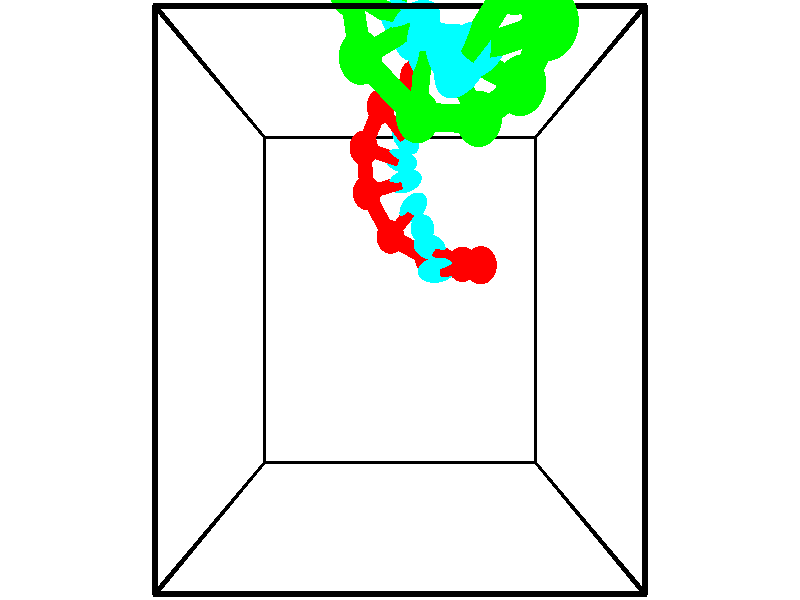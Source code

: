 // switches for output
#declare DRAW_BASES = 1; // possible values are 0, 1; only relevant for DNA ribbons
#declare DRAW_BASES_TYPE = 3; // possible values are 1, 2, 3; only relevant for DNA ribbons
#declare DRAW_FOG = 0; // set to 1 to enable fog

#include "colors.inc"

#include "transforms.inc"
background { rgb <1, 1, 1>}

#default {
   normal{
       ripples 0.25
       frequency 0.20
       turbulence 0.2
       lambda 5
   }
	finish {
		phong 0.1
		phong_size 40.
	}
}

// original window dimensions: 1024x640


// camera settings

camera {
	sky <-0, 1, 0>
	up <-0, 1, 0>
	right 1.6 * <1, 0, 0>
	location <2.5, 2.5, 11.1562>
	look_at <2.5, 2.5, 2.5>
	direction <0, 0, -8.6562>
	angle 67.0682
}


# declare cpy_camera_pos = <2.5, 2.5, 11.1562>;
# if (DRAW_FOG = 1)
fog {
	fog_type 2
	up vnormalize(cpy_camera_pos)
	color rgbt<1,1,1,0.3>
	distance 1e-5
	fog_alt 3e-3
	fog_offset 4
}
# end


// LIGHTS

# declare lum = 6;
global_settings {
	ambient_light rgb lum * <0.05, 0.05, 0.05>
	max_trace_level 15
}# declare cpy_direct_light_amount = 0.25;
light_source
{	1000 * <-1, -1, 1>,
	rgb lum * cpy_direct_light_amount
	parallel
}

light_source
{	1000 * <1, 1, -1>,
	rgb lum * cpy_direct_light_amount
	parallel
}

// strand 0

// nucleotide -1

// particle -1
sphere {
	<3.770913, 2.955396, 1.653216> 0.250000
	pigment { color rgbt <1,0,0,0> }
	no_shadow
}
cylinder {
	<3.375015, 2.919140, 1.609051>,  <3.137477, 2.897386, 1.582552>, 0.100000
	pigment { color rgbt <1,0,0,0> }
	no_shadow
}
cylinder {
	<3.375015, 2.919140, 1.609051>,  <3.770913, 2.955396, 1.653216>, 0.100000
	pigment { color rgbt <1,0,0,0> }
	no_shadow
}

// particle -1
sphere {
	<3.375015, 2.919140, 1.609051> 0.100000
	pigment { color rgbt <1,0,0,0> }
	no_shadow
}
sphere {
	0, 1
	scale<0.080000,0.200000,0.300000>
	matrix <0.027874, 0.635523, -0.771578,
		0.140106, -0.766743, -0.626479,
		-0.989744, -0.090641, -0.110413,
		3.078092, 2.891948, 1.575927>
	pigment { color rgbt <0,1,1,0> }
	no_shadow
}
cylinder {
	<3.560780, 3.004921, 0.893293>,  <3.770913, 2.955396, 1.653216>, 0.130000
	pigment { color rgbt <1,0,0,0> }
	no_shadow
}

// nucleotide -1

// particle -1
sphere {
	<3.560780, 3.004921, 0.893293> 0.250000
	pigment { color rgbt <1,0,0,0> }
	no_shadow
}
cylinder {
	<3.234699, 3.131893, 1.087070>,  <3.039051, 3.208076, 1.203337>, 0.100000
	pigment { color rgbt <1,0,0,0> }
	no_shadow
}
cylinder {
	<3.234699, 3.131893, 1.087070>,  <3.560780, 3.004921, 0.893293>, 0.100000
	pigment { color rgbt <1,0,0,0> }
	no_shadow
}

// particle -1
sphere {
	<3.234699, 3.131893, 1.087070> 0.100000
	pigment { color rgbt <1,0,0,0> }
	no_shadow
}
sphere {
	0, 1
	scale<0.080000,0.200000,0.300000>
	matrix <-0.158602, 0.682112, -0.713841,
		-0.557040, -0.658757, -0.505713,
		-0.815201, 0.317430, 0.484444,
		2.990139, 3.227122, 1.232404>
	pigment { color rgbt <0,1,1,0> }
	no_shadow
}
cylinder {
	<3.015517, 3.125038, 0.350900>,  <3.560780, 3.004921, 0.893293>, 0.130000
	pigment { color rgbt <1,0,0,0> }
	no_shadow
}

// nucleotide -1

// particle -1
sphere {
	<3.015517, 3.125038, 0.350900> 0.250000
	pigment { color rgbt <1,0,0,0> }
	no_shadow
}
cylinder {
	<2.938171, 3.342010, 0.677917>,  <2.891764, 3.472194, 0.874128>, 0.100000
	pigment { color rgbt <1,0,0,0> }
	no_shadow
}
cylinder {
	<2.938171, 3.342010, 0.677917>,  <3.015517, 3.125038, 0.350900>, 0.100000
	pigment { color rgbt <1,0,0,0> }
	no_shadow
}

// particle -1
sphere {
	<2.938171, 3.342010, 0.677917> 0.100000
	pigment { color rgbt <1,0,0,0> }
	no_shadow
}
sphere {
	0, 1
	scale<0.080000,0.200000,0.300000>
	matrix <-0.156781, 0.805479, -0.571509,
		-0.968519, -0.238685, -0.070708,
		-0.193364, 0.542432, 0.817544,
		2.880162, 3.504740, 0.923181>
	pigment { color rgbt <0,1,1,0> }
	no_shadow
}
cylinder {
	<2.329452, 3.443890, 0.294974>,  <3.015517, 3.125038, 0.350900>, 0.130000
	pigment { color rgbt <1,0,0,0> }
	no_shadow
}

// nucleotide -1

// particle -1
sphere {
	<2.329452, 3.443890, 0.294974> 0.250000
	pigment { color rgbt <1,0,0,0> }
	no_shadow
}
cylinder {
	<2.557228, 3.664337, 0.538944>,  <2.693894, 3.796605, 0.685326>, 0.100000
	pigment { color rgbt <1,0,0,0> }
	no_shadow
}
cylinder {
	<2.557228, 3.664337, 0.538944>,  <2.329452, 3.443890, 0.294974>, 0.100000
	pigment { color rgbt <1,0,0,0> }
	no_shadow
}

// particle -1
sphere {
	<2.557228, 3.664337, 0.538944> 0.100000
	pigment { color rgbt <1,0,0,0> }
	no_shadow
}
sphere {
	0, 1
	scale<0.080000,0.200000,0.300000>
	matrix <0.013415, 0.735643, -0.677237,
		-0.821924, 0.393828, 0.411511,
		0.569440, 0.551117, 0.609925,
		2.728060, 3.829672, 0.721922>
	pigment { color rgbt <0,1,1,0> }
	no_shadow
}
cylinder {
	<1.911320, 4.084124, 0.428344>,  <2.329452, 3.443890, 0.294974>, 0.130000
	pigment { color rgbt <1,0,0,0> }
	no_shadow
}

// nucleotide -1

// particle -1
sphere {
	<1.911320, 4.084124, 0.428344> 0.250000
	pigment { color rgbt <1,0,0,0> }
	no_shadow
}
cylinder {
	<2.298355, 4.173397, 0.475613>,  <2.530576, 4.226961, 0.503974>, 0.100000
	pigment { color rgbt <1,0,0,0> }
	no_shadow
}
cylinder {
	<2.298355, 4.173397, 0.475613>,  <1.911320, 4.084124, 0.428344>, 0.100000
	pigment { color rgbt <1,0,0,0> }
	no_shadow
}

// particle -1
sphere {
	<2.298355, 4.173397, 0.475613> 0.100000
	pigment { color rgbt <1,0,0,0> }
	no_shadow
}
sphere {
	0, 1
	scale<0.080000,0.200000,0.300000>
	matrix <-0.087518, 0.735280, -0.672090,
		-0.236888, 0.639963, 0.730979,
		0.967587, 0.223184, 0.118171,
		2.588631, 4.240352, 0.511064>
	pigment { color rgbt <0,1,1,0> }
	no_shadow
}
cylinder {
	<1.862460, 4.729441, 0.531545>,  <1.911320, 4.084124, 0.428344>, 0.130000
	pigment { color rgbt <1,0,0,0> }
	no_shadow
}

// nucleotide -1

// particle -1
sphere {
	<1.862460, 4.729441, 0.531545> 0.250000
	pigment { color rgbt <1,0,0,0> }
	no_shadow
}
cylinder {
	<2.236862, 4.643696, 0.419872>,  <2.461504, 4.592248, 0.352869>, 0.100000
	pigment { color rgbt <1,0,0,0> }
	no_shadow
}
cylinder {
	<2.236862, 4.643696, 0.419872>,  <1.862460, 4.729441, 0.531545>, 0.100000
	pigment { color rgbt <1,0,0,0> }
	no_shadow
}

// particle -1
sphere {
	<2.236862, 4.643696, 0.419872> 0.100000
	pigment { color rgbt <1,0,0,0> }
	no_shadow
}
sphere {
	0, 1
	scale<0.080000,0.200000,0.300000>
	matrix <-0.017283, 0.764215, -0.644729,
		0.351561, 0.608295, 0.711605,
		0.936005, -0.214364, -0.279182,
		2.517664, 4.579387, 0.336118>
	pigment { color rgbt <0,1,1,0> }
	no_shadow
}
cylinder {
	<2.161876, 5.350465, 0.484557>,  <1.862460, 4.729441, 0.531545>, 0.130000
	pigment { color rgbt <1,0,0,0> }
	no_shadow
}

// nucleotide -1

// particle -1
sphere {
	<2.161876, 5.350465, 0.484557> 0.250000
	pigment { color rgbt <1,0,0,0> }
	no_shadow
}
cylinder {
	<2.413544, 5.118561, 0.277473>,  <2.564544, 4.979418, 0.153223>, 0.100000
	pigment { color rgbt <1,0,0,0> }
	no_shadow
}
cylinder {
	<2.413544, 5.118561, 0.277473>,  <2.161876, 5.350465, 0.484557>, 0.100000
	pigment { color rgbt <1,0,0,0> }
	no_shadow
}

// particle -1
sphere {
	<2.413544, 5.118561, 0.277473> 0.100000
	pigment { color rgbt <1,0,0,0> }
	no_shadow
}
sphere {
	0, 1
	scale<0.080000,0.200000,0.300000>
	matrix <0.139256, 0.739365, -0.658747,
		0.764692, 0.342369, 0.545921,
		0.629169, -0.579761, -0.517709,
		2.602294, 4.944633, 0.122161>
	pigment { color rgbt <0,1,1,0> }
	no_shadow
}
cylinder {
	<2.748635, 5.811677, 0.375206>,  <2.161876, 5.350465, 0.484557>, 0.130000
	pigment { color rgbt <1,0,0,0> }
	no_shadow
}

// nucleotide -1

// particle -1
sphere {
	<2.748635, 5.811677, 0.375206> 0.250000
	pigment { color rgbt <1,0,0,0> }
	no_shadow
}
cylinder {
	<2.726402, 5.514332, 0.108576>,  <2.713063, 5.335925, -0.051403>, 0.100000
	pigment { color rgbt <1,0,0,0> }
	no_shadow
}
cylinder {
	<2.726402, 5.514332, 0.108576>,  <2.748635, 5.811677, 0.375206>, 0.100000
	pigment { color rgbt <1,0,0,0> }
	no_shadow
}

// particle -1
sphere {
	<2.726402, 5.514332, 0.108576> 0.100000
	pigment { color rgbt <1,0,0,0> }
	no_shadow
}
sphere {
	0, 1
	scale<0.080000,0.200000,0.300000>
	matrix <0.077779, 0.662356, -0.745141,
		0.995420, -0.093262, 0.021003,
		-0.055581, -0.743362, -0.666576,
		2.709728, 5.291323, -0.091397>
	pigment { color rgbt <0,1,1,0> }
	no_shadow
}
// strand 1

// nucleotide -1

// particle -1
sphere {
	<2.368943, 5.960580, 3.718416> 0.250000
	pigment { color rgbt <0,1,0,0> }
	no_shadow
}
cylinder {
	<2.488312, 5.587658, 3.636684>,  <2.559933, 5.363904, 3.587646>, 0.100000
	pigment { color rgbt <0,1,0,0> }
	no_shadow
}
cylinder {
	<2.488312, 5.587658, 3.636684>,  <2.368943, 5.960580, 3.718416>, 0.100000
	pigment { color rgbt <0,1,0,0> }
	no_shadow
}

// particle -1
sphere {
	<2.488312, 5.587658, 3.636684> 0.100000
	pigment { color rgbt <0,1,0,0> }
	no_shadow
}
sphere {
	0, 1
	scale<0.080000,0.200000,0.300000>
	matrix <0.192719, -0.150814, 0.969595,
		-0.934775, -0.328727, 0.134667,
		0.298422, -0.932306, -0.204329,
		2.577839, 5.307966, 3.575386>
	pigment { color rgbt <0,1,1,0> }
	no_shadow
}
cylinder {
	<1.926405, 5.502332, 4.152093>,  <2.368943, 5.960580, 3.718416>, 0.130000
	pigment { color rgbt <0,1,0,0> }
	no_shadow
}

// nucleotide -1

// particle -1
sphere {
	<1.926405, 5.502332, 4.152093> 0.250000
	pigment { color rgbt <0,1,0,0> }
	no_shadow
}
cylinder {
	<2.283310, 5.356632, 4.045368>,  <2.497453, 5.269212, 3.981333>, 0.100000
	pigment { color rgbt <0,1,0,0> }
	no_shadow
}
cylinder {
	<2.283310, 5.356632, 4.045368>,  <1.926405, 5.502332, 4.152093>, 0.100000
	pigment { color rgbt <0,1,0,0> }
	no_shadow
}

// particle -1
sphere {
	<2.283310, 5.356632, 4.045368> 0.100000
	pigment { color rgbt <0,1,0,0> }
	no_shadow
}
sphere {
	0, 1
	scale<0.080000,0.200000,0.300000>
	matrix <0.244660, -0.106614, 0.963730,
		-0.379485, -0.925178, -0.006010,
		0.892263, -0.364251, -0.266812,
		2.550989, 5.247357, 3.965325>
	pigment { color rgbt <0,1,1,0> }
	no_shadow
}
cylinder {
	<2.043601, 4.834766, 4.174367>,  <1.926405, 5.502332, 4.152093>, 0.130000
	pigment { color rgbt <0,1,0,0> }
	no_shadow
}

// nucleotide -1

// particle -1
sphere {
	<2.043601, 4.834766, 4.174367> 0.250000
	pigment { color rgbt <0,1,0,0> }
	no_shadow
}
cylinder {
	<2.405144, 4.997688, 4.226742>,  <2.622070, 5.095441, 4.258166>, 0.100000
	pigment { color rgbt <0,1,0,0> }
	no_shadow
}
cylinder {
	<2.405144, 4.997688, 4.226742>,  <2.043601, 4.834766, 4.174367>, 0.100000
	pigment { color rgbt <0,1,0,0> }
	no_shadow
}

// particle -1
sphere {
	<2.405144, 4.997688, 4.226742> 0.100000
	pigment { color rgbt <0,1,0,0> }
	no_shadow
}
sphere {
	0, 1
	scale<0.080000,0.200000,0.300000>
	matrix <0.130771, -0.554413, 0.821904,
		0.407358, -0.725761, -0.554374,
		0.903858, 0.407305, 0.130936,
		2.676301, 5.119880, 4.266023>
	pigment { color rgbt <0,1,1,0> }
	no_shadow
}
cylinder {
	<2.704230, 4.262955, 4.188051>,  <2.043601, 4.834766, 4.174367>, 0.130000
	pigment { color rgbt <0,1,0,0> }
	no_shadow
}

// nucleotide -1

// particle -1
sphere {
	<2.704230, 4.262955, 4.188051> 0.250000
	pigment { color rgbt <0,1,0,0> }
	no_shadow
}
cylinder {
	<2.740150, 4.593761, 4.410034>,  <2.761703, 4.792245, 4.543224>, 0.100000
	pigment { color rgbt <0,1,0,0> }
	no_shadow
}
cylinder {
	<2.740150, 4.593761, 4.410034>,  <2.704230, 4.262955, 4.188051>, 0.100000
	pigment { color rgbt <0,1,0,0> }
	no_shadow
}

// particle -1
sphere {
	<2.740150, 4.593761, 4.410034> 0.100000
	pigment { color rgbt <0,1,0,0> }
	no_shadow
}
sphere {
	0, 1
	scale<0.080000,0.200000,0.300000>
	matrix <0.223836, -0.559714, 0.797883,
		0.970481, 0.052568, -0.235380,
		0.089802, 0.827017, 0.554958,
		2.767091, 4.841866, 4.576522>
	pigment { color rgbt <0,1,1,0> }
	no_shadow
}
cylinder {
	<3.375753, 4.167566, 4.472141>,  <2.704230, 4.262955, 4.188051>, 0.130000
	pigment { color rgbt <0,1,0,0> }
	no_shadow
}

// nucleotide -1

// particle -1
sphere {
	<3.375753, 4.167566, 4.472141> 0.250000
	pigment { color rgbt <0,1,0,0> }
	no_shadow
}
cylinder {
	<3.159142, 4.432861, 4.678776>,  <3.029175, 4.592039, 4.802756>, 0.100000
	pigment { color rgbt <0,1,0,0> }
	no_shadow
}
cylinder {
	<3.159142, 4.432861, 4.678776>,  <3.375753, 4.167566, 4.472141>, 0.100000
	pigment { color rgbt <0,1,0,0> }
	no_shadow
}

// particle -1
sphere {
	<3.159142, 4.432861, 4.678776> 0.100000
	pigment { color rgbt <0,1,0,0> }
	no_shadow
}
sphere {
	0, 1
	scale<0.080000,0.200000,0.300000>
	matrix <0.182167, -0.507309, 0.842290,
		0.820708, 0.550229, 0.153903,
		-0.541529, 0.663238, 0.516586,
		2.996683, 4.631833, 4.833752>
	pigment { color rgbt <0,1,1,0> }
	no_shadow
}
cylinder {
	<3.727615, 4.311734, 5.034090>,  <3.375753, 4.167566, 4.472141>, 0.130000
	pigment { color rgbt <0,1,0,0> }
	no_shadow
}

// nucleotide -1

// particle -1
sphere {
	<3.727615, 4.311734, 5.034090> 0.250000
	pigment { color rgbt <0,1,0,0> }
	no_shadow
}
cylinder {
	<3.363701, 4.436203, 5.143970>,  <3.145352, 4.510884, 5.209899>, 0.100000
	pigment { color rgbt <0,1,0,0> }
	no_shadow
}
cylinder {
	<3.363701, 4.436203, 5.143970>,  <3.727615, 4.311734, 5.034090>, 0.100000
	pigment { color rgbt <0,1,0,0> }
	no_shadow
}

// particle -1
sphere {
	<3.363701, 4.436203, 5.143970> 0.100000
	pigment { color rgbt <0,1,0,0> }
	no_shadow
}
sphere {
	0, 1
	scale<0.080000,0.200000,0.300000>
	matrix <0.136525, -0.400653, 0.906001,
		0.391983, 0.861771, 0.322025,
		-0.909786, 0.311173, 0.274702,
		3.090765, 4.529555, 5.226381>
	pigment { color rgbt <0,1,1,0> }
	no_shadow
}
cylinder {
	<3.825308, 4.530510, 5.803384>,  <3.727615, 4.311734, 5.034090>, 0.130000
	pigment { color rgbt <0,1,0,0> }
	no_shadow
}

// nucleotide -1

// particle -1
sphere {
	<3.825308, 4.530510, 5.803384> 0.250000
	pigment { color rgbt <0,1,0,0> }
	no_shadow
}
cylinder {
	<3.445602, 4.453865, 5.703640>,  <3.217779, 4.407878, 5.643794>, 0.100000
	pigment { color rgbt <0,1,0,0> }
	no_shadow
}
cylinder {
	<3.445602, 4.453865, 5.703640>,  <3.825308, 4.530510, 5.803384>, 0.100000
	pigment { color rgbt <0,1,0,0> }
	no_shadow
}

// particle -1
sphere {
	<3.445602, 4.453865, 5.703640> 0.100000
	pigment { color rgbt <0,1,0,0> }
	no_shadow
}
sphere {
	0, 1
	scale<0.080000,0.200000,0.300000>
	matrix <-0.146639, -0.431748, 0.889995,
		-0.278196, 0.881407, 0.381745,
		-0.949265, -0.191614, -0.249359,
		3.160823, 4.396381, 5.628832>
	pigment { color rgbt <0,1,1,0> }
	no_shadow
}
cylinder {
	<3.430379, 4.661341, 6.347455>,  <3.825308, 4.530510, 5.803384>, 0.130000
	pigment { color rgbt <0,1,0,0> }
	no_shadow
}

// nucleotide -1

// particle -1
sphere {
	<3.430379, 4.661341, 6.347455> 0.250000
	pigment { color rgbt <0,1,0,0> }
	no_shadow
}
cylinder {
	<3.203331, 4.398445, 6.149124>,  <3.067102, 4.240707, 6.030126>, 0.100000
	pigment { color rgbt <0,1,0,0> }
	no_shadow
}
cylinder {
	<3.203331, 4.398445, 6.149124>,  <3.430379, 4.661341, 6.347455>, 0.100000
	pigment { color rgbt <0,1,0,0> }
	no_shadow
}

// particle -1
sphere {
	<3.203331, 4.398445, 6.149124> 0.100000
	pigment { color rgbt <0,1,0,0> }
	no_shadow
}
sphere {
	0, 1
	scale<0.080000,0.200000,0.300000>
	matrix <-0.046321, -0.575801, 0.816277,
		-0.821987, 0.486302, 0.296392,
		-0.567620, -0.657240, -0.495826,
		3.033045, 4.201273, 6.000376>
	pigment { color rgbt <0,1,1,0> }
	no_shadow
}
// box output
cylinder {
	<0.000000, 0.000000, 0.000000>,  <5.000000, 0.000000, 0.000000>, 0.025000
	pigment { color rgbt <0,0,0,0> }
	no_shadow
}
cylinder {
	<0.000000, 0.000000, 0.000000>,  <0.000000, 5.000000, 0.000000>, 0.025000
	pigment { color rgbt <0,0,0,0> }
	no_shadow
}
cylinder {
	<0.000000, 0.000000, 0.000000>,  <0.000000, 0.000000, 5.000000>, 0.025000
	pigment { color rgbt <0,0,0,0> }
	no_shadow
}
cylinder {
	<5.000000, 5.000000, 5.000000>,  <0.000000, 5.000000, 5.000000>, 0.025000
	pigment { color rgbt <0,0,0,0> }
	no_shadow
}
cylinder {
	<5.000000, 5.000000, 5.000000>,  <5.000000, 0.000000, 5.000000>, 0.025000
	pigment { color rgbt <0,0,0,0> }
	no_shadow
}
cylinder {
	<5.000000, 5.000000, 5.000000>,  <5.000000, 5.000000, 0.000000>, 0.025000
	pigment { color rgbt <0,0,0,0> }
	no_shadow
}
cylinder {
	<0.000000, 0.000000, 5.000000>,  <0.000000, 5.000000, 5.000000>, 0.025000
	pigment { color rgbt <0,0,0,0> }
	no_shadow
}
cylinder {
	<0.000000, 0.000000, 5.000000>,  <5.000000, 0.000000, 5.000000>, 0.025000
	pigment { color rgbt <0,0,0,0> }
	no_shadow
}
cylinder {
	<5.000000, 5.000000, 0.000000>,  <0.000000, 5.000000, 0.000000>, 0.025000
	pigment { color rgbt <0,0,0,0> }
	no_shadow
}
cylinder {
	<5.000000, 5.000000, 0.000000>,  <5.000000, 0.000000, 0.000000>, 0.025000
	pigment { color rgbt <0,0,0,0> }
	no_shadow
}
cylinder {
	<5.000000, 0.000000, 5.000000>,  <5.000000, 0.000000, 0.000000>, 0.025000
	pigment { color rgbt <0,0,0,0> }
	no_shadow
}
cylinder {
	<0.000000, 5.000000, 0.000000>,  <0.000000, 5.000000, 5.000000>, 0.025000
	pigment { color rgbt <0,0,0,0> }
	no_shadow
}
// end of box output
